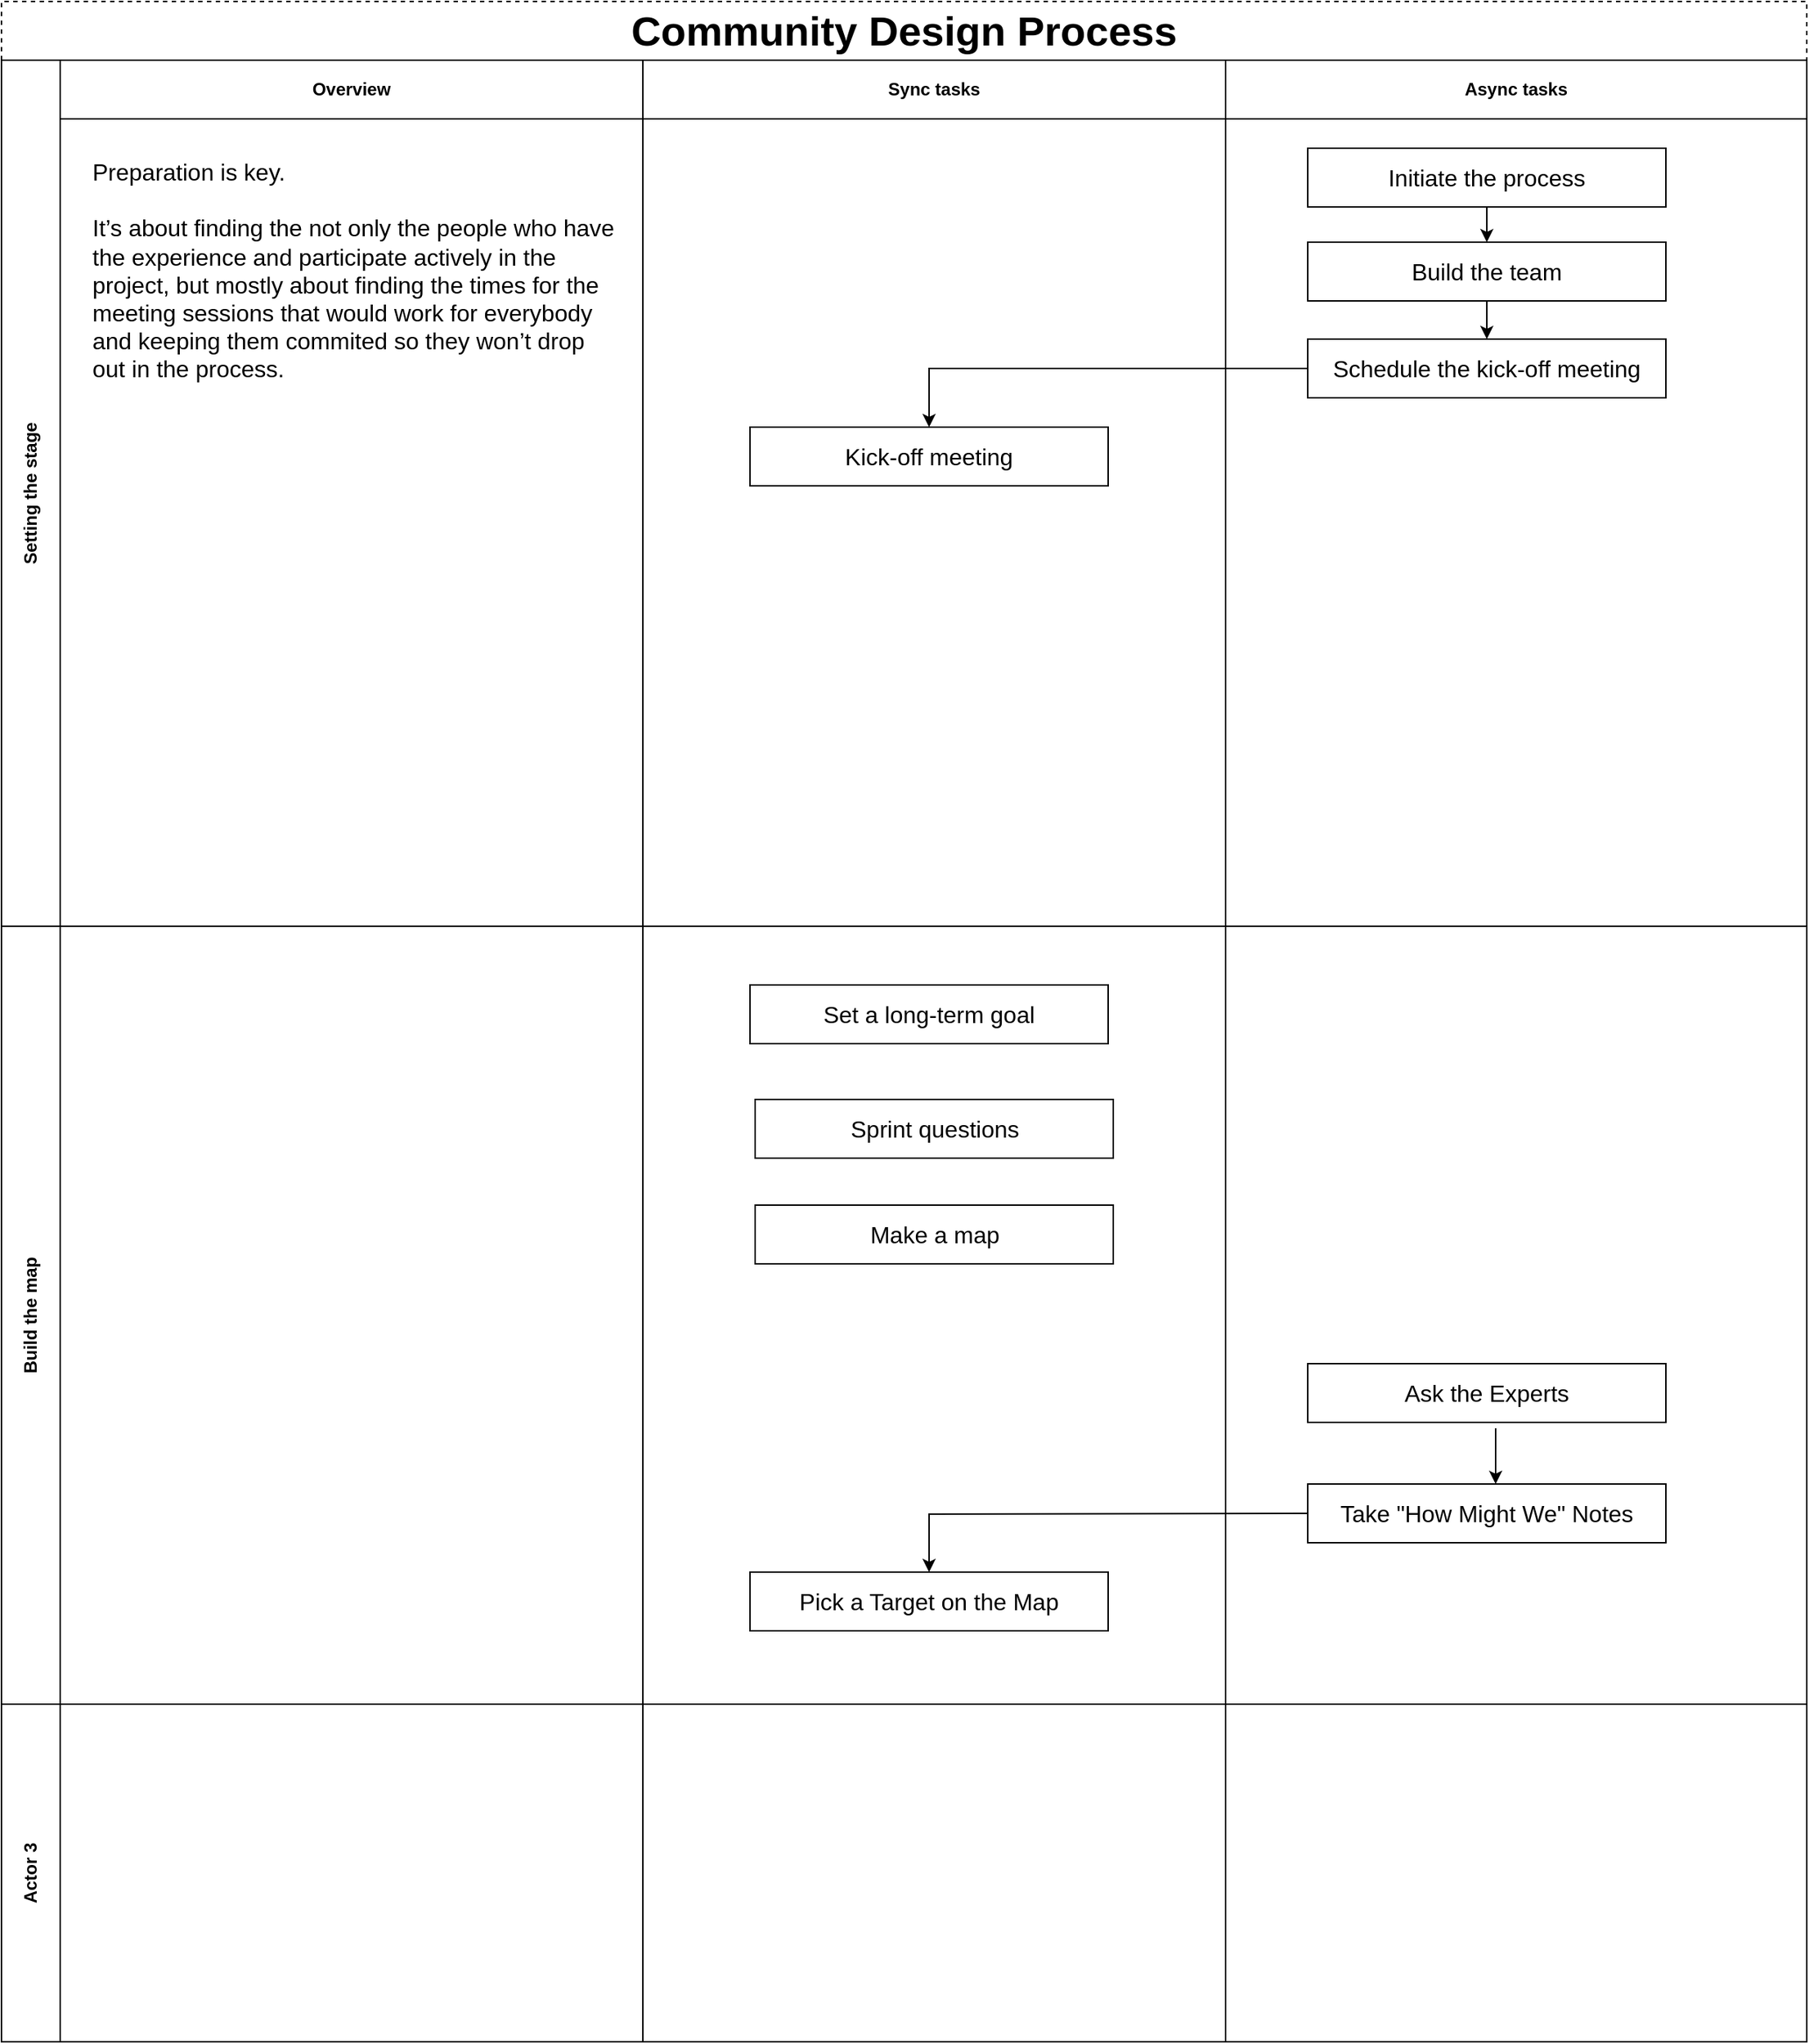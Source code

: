 <mxfile version="13.3.0" type="github">
  <diagram id="Dsz-gqt5UsPoLiR_0gt5" name="Page-1">
    <mxGraphModel dx="1662" dy="771" grid="1" gridSize="10" guides="1" tooltips="1" connect="1" arrows="1" fold="1" page="1" pageScale="1" pageWidth="827" pageHeight="1169" math="0" shadow="0">
      <root>
        <mxCell id="0" />
        <mxCell id="1" parent="0" />
        <mxCell id="5pwWrits99L5pKd2EafA-10" value="Community Design Process" style="shape=table;childLayout=tableLayout;rowLines=0;columnLines=0;startSize=40;html=1;whiteSpace=wrap;collapsible=0;recursiveResize=0;expand=0;pointerEvents=0;fontStyle=1;align=center;dashed=1;fillColor=none;fontFamily=Helvetica;fontSize=28;" parent="1" vertex="1">
          <mxGeometry width="1230" height="1390" as="geometry" />
        </mxCell>
        <mxCell id="5pwWrits99L5pKd2EafA-11" value="&lt;div&gt;Setting the stage&lt;/div&gt;" style="swimlane;horizontal=0;points=[[0,0.5],[1,0.5]];portConstraint=eastwest;startSize=40;html=1;whiteSpace=wrap;collapsible=0;recursiveResize=0;expand=0;pointerEvents=0;fontStyle=1" parent="5pwWrits99L5pKd2EafA-10" vertex="1">
          <mxGeometry y="40" width="1230" height="590" as="geometry" />
        </mxCell>
        <mxCell id="5pwWrits99L5pKd2EafA-14" value="Overview" style="swimlane;connectable=0;startSize=40;html=1;whiteSpace=wrap;collapsible=0;recursiveResize=0;expand=0;pointerEvents=0;" parent="5pwWrits99L5pKd2EafA-11" vertex="1">
          <mxGeometry x="40" width="397" height="590" as="geometry" />
        </mxCell>
        <mxCell id="5pwWrits99L5pKd2EafA-12" value="Sync tasks" style="swimlane;connectable=0;startSize=40;html=1;whiteSpace=wrap;collapsible=0;recursiveResize=0;expand=0;pointerEvents=0;" parent="5pwWrits99L5pKd2EafA-11" vertex="1">
          <mxGeometry x="437" width="397" height="590" as="geometry" />
        </mxCell>
        <mxCell id="5pwWrits99L5pKd2EafA-41" value="Kick-off meeting" style="rounded=0;whiteSpace=wrap;html=1;fillColor=none;fontFamily=Helvetica;fontSize=16;" parent="5pwWrits99L5pKd2EafA-12" vertex="1">
          <mxGeometry x="73" y="250" width="244" height="40" as="geometry" />
        </mxCell>
        <mxCell id="5pwWrits99L5pKd2EafA-13" value="Async tasks" style="swimlane;connectable=0;startSize=40;html=1;whiteSpace=wrap;collapsible=0;recursiveResize=0;expand=0;pointerEvents=0;" parent="5pwWrits99L5pKd2EafA-11" vertex="1">
          <mxGeometry x="834" width="396" height="590" as="geometry" />
        </mxCell>
        <mxCell id="5pwWrits99L5pKd2EafA-35" value="Initiate the process" style="rounded=0;whiteSpace=wrap;html=1;fillColor=none;fontFamily=Helvetica;fontSize=16;" parent="5pwWrits99L5pKd2EafA-13" vertex="1">
          <mxGeometry x="56" y="60" width="244" height="40" as="geometry" />
        </mxCell>
        <mxCell id="5pwWrits99L5pKd2EafA-36" value="Build the team" style="rounded=0;whiteSpace=wrap;html=1;fillColor=none;fontFamily=Helvetica;fontSize=16;" parent="5pwWrits99L5pKd2EafA-13" vertex="1">
          <mxGeometry x="56" y="124" width="244" height="40" as="geometry" />
        </mxCell>
        <mxCell id="5pwWrits99L5pKd2EafA-37" value="Schedule the kick-off meeting" style="rounded=0;whiteSpace=wrap;html=1;fillColor=none;fontFamily=Helvetica;fontSize=16;" parent="5pwWrits99L5pKd2EafA-13" vertex="1">
          <mxGeometry x="56" y="190" width="244" height="40" as="geometry" />
        </mxCell>
        <mxCell id="5pwWrits99L5pKd2EafA-38" value="" style="endArrow=classic;html=1;fontFamily=Helvetica;fontSize=16;exitX=0.5;exitY=1;exitDx=0;exitDy=0;entryX=0.5;entryY=0;entryDx=0;entryDy=0;" parent="5pwWrits99L5pKd2EafA-13" source="5pwWrits99L5pKd2EafA-35" target="5pwWrits99L5pKd2EafA-36" edge="1">
          <mxGeometry width="50" height="50" relative="1" as="geometry">
            <mxPoint x="-214" y="340" as="sourcePoint" />
            <mxPoint x="-164" y="290" as="targetPoint" />
          </mxGeometry>
        </mxCell>
        <mxCell id="5pwWrits99L5pKd2EafA-39" value="" style="endArrow=classic;html=1;fontFamily=Helvetica;fontSize=16;exitX=0.5;exitY=1;exitDx=0;exitDy=0;entryX=0.5;entryY=0;entryDx=0;entryDy=0;" parent="5pwWrits99L5pKd2EafA-13" source="5pwWrits99L5pKd2EafA-36" target="5pwWrits99L5pKd2EafA-37" edge="1">
          <mxGeometry width="50" height="50" relative="1" as="geometry">
            <mxPoint x="-214" y="340" as="sourcePoint" />
            <mxPoint x="-164" y="290" as="targetPoint" />
          </mxGeometry>
        </mxCell>
        <mxCell id="5pwWrits99L5pKd2EafA-42" style="edgeStyle=orthogonalEdgeStyle;rounded=0;orthogonalLoop=1;jettySize=auto;html=1;fontFamily=Helvetica;fontSize=16;" parent="5pwWrits99L5pKd2EafA-11" source="5pwWrits99L5pKd2EafA-37" target="5pwWrits99L5pKd2EafA-41" edge="1">
          <mxGeometry relative="1" as="geometry" />
        </mxCell>
        <mxCell id="5pwWrits99L5pKd2EafA-15" value="&lt;div&gt;Build the map&lt;/div&gt;" style="swimlane;horizontal=0;points=[[0,0.5],[1,0.5]];portConstraint=eastwest;startSize=40;html=1;whiteSpace=wrap;collapsible=0;recursiveResize=0;expand=0;pointerEvents=0;" parent="5pwWrits99L5pKd2EafA-10" vertex="1">
          <mxGeometry y="630" width="1230" height="530" as="geometry" />
        </mxCell>
        <mxCell id="5pwWrits99L5pKd2EafA-16" value="" style="swimlane;connectable=0;startSize=0;html=1;whiteSpace=wrap;collapsible=0;recursiveResize=0;expand=0;pointerEvents=0;" parent="5pwWrits99L5pKd2EafA-15" vertex="1">
          <mxGeometry x="40" width="397" height="530" as="geometry" />
        </mxCell>
        <mxCell id="5pwWrits99L5pKd2EafA-17" value="" style="swimlane;connectable=0;startSize=0;html=1;whiteSpace=wrap;collapsible=0;recursiveResize=0;expand=0;pointerEvents=0;" parent="5pwWrits99L5pKd2EafA-15" vertex="1">
          <mxGeometry x="437" width="397" height="530" as="geometry" />
        </mxCell>
        <mxCell id="S00J_4SfSphCWk_1wMWL-1" value="Set a long-term goal" style="rounded=0;whiteSpace=wrap;html=1;fillColor=none;fontFamily=Helvetica;fontSize=16;" vertex="1" parent="5pwWrits99L5pKd2EafA-17">
          <mxGeometry x="73" y="40" width="244" height="40" as="geometry" />
        </mxCell>
        <mxCell id="S00J_4SfSphCWk_1wMWL-10" value="&lt;div&gt;Sprint questions&lt;/div&gt;" style="rounded=0;whiteSpace=wrap;html=1;fillColor=none;fontFamily=Helvetica;fontSize=16;" vertex="1" parent="5pwWrits99L5pKd2EafA-17">
          <mxGeometry x="76.5" y="118" width="244" height="40" as="geometry" />
        </mxCell>
        <mxCell id="S00J_4SfSphCWk_1wMWL-12" value="Make a map" style="rounded=0;whiteSpace=wrap;html=1;fillColor=none;fontFamily=Helvetica;fontSize=16;" vertex="1" parent="5pwWrits99L5pKd2EafA-17">
          <mxGeometry x="76.5" y="190" width="244" height="40" as="geometry" />
        </mxCell>
        <mxCell id="S00J_4SfSphCWk_1wMWL-8" value="&lt;div&gt;Pick a Target on the Map&lt;/div&gt;" style="rounded=0;whiteSpace=wrap;html=1;fillColor=none;fontFamily=Helvetica;fontSize=16;" vertex="1" parent="5pwWrits99L5pKd2EafA-17">
          <mxGeometry x="73" y="440" width="244" height="40" as="geometry" />
        </mxCell>
        <mxCell id="S00J_4SfSphCWk_1wMWL-9" style="edgeStyle=orthogonalEdgeStyle;rounded=0;orthogonalLoop=1;jettySize=auto;html=1;fontFamily=Helvetica;fontSize=16;" edge="1" parent="5pwWrits99L5pKd2EafA-17" target="S00J_4SfSphCWk_1wMWL-8">
          <mxGeometry relative="1" as="geometry">
            <mxPoint x="453" y="400" as="sourcePoint" />
          </mxGeometry>
        </mxCell>
        <mxCell id="5pwWrits99L5pKd2EafA-18" value="" style="swimlane;connectable=0;startSize=0;html=1;whiteSpace=wrap;collapsible=0;recursiveResize=0;expand=0;pointerEvents=0;" parent="5pwWrits99L5pKd2EafA-15" vertex="1">
          <mxGeometry x="834" width="396" height="530" as="geometry" />
        </mxCell>
        <mxCell id="S00J_4SfSphCWk_1wMWL-2" value="Ask the Experts" style="rounded=0;whiteSpace=wrap;html=1;fillColor=none;fontFamily=Helvetica;fontSize=16;" vertex="1" parent="5pwWrits99L5pKd2EafA-18">
          <mxGeometry x="56" y="298" width="244" height="40" as="geometry" />
        </mxCell>
        <mxCell id="S00J_4SfSphCWk_1wMWL-7" value="" style="endArrow=classic;html=1;exitX=0.537;exitY=1.1;exitDx=0;exitDy=0;exitPerimeter=0;" edge="1" parent="5pwWrits99L5pKd2EafA-18">
          <mxGeometry width="50" height="50" relative="1" as="geometry">
            <mxPoint x="184.028" y="342" as="sourcePoint" />
            <mxPoint x="184" y="380" as="targetPoint" />
          </mxGeometry>
        </mxCell>
        <mxCell id="S00J_4SfSphCWk_1wMWL-3" value="Take &quot;How Might We&quot; Notes" style="rounded=0;whiteSpace=wrap;html=1;fillColor=none;fontFamily=Helvetica;fontSize=16;" vertex="1" parent="5pwWrits99L5pKd2EafA-18">
          <mxGeometry x="56" y="380" width="244" height="40" as="geometry" />
        </mxCell>
        <mxCell id="5pwWrits99L5pKd2EafA-23" value="Actor 3" style="swimlane;horizontal=0;points=[[0,0.5],[1,0.5]];portConstraint=eastwest;startSize=40;html=1;whiteSpace=wrap;collapsible=0;recursiveResize=0;expand=0;pointerEvents=0;" parent="5pwWrits99L5pKd2EafA-10" vertex="1">
          <mxGeometry y="1160" width="1230" height="230" as="geometry" />
        </mxCell>
        <mxCell id="5pwWrits99L5pKd2EafA-24" value="" style="swimlane;connectable=0;startSize=0;html=1;whiteSpace=wrap;collapsible=0;recursiveResize=0;expand=0;pointerEvents=0;" parent="5pwWrits99L5pKd2EafA-23" vertex="1">
          <mxGeometry x="40" width="397" height="230" as="geometry" />
        </mxCell>
        <mxCell id="5pwWrits99L5pKd2EafA-25" value="" style="swimlane;connectable=0;startSize=0;html=1;whiteSpace=wrap;collapsible=0;recursiveResize=0;expand=0;pointerEvents=0;" parent="5pwWrits99L5pKd2EafA-23" vertex="1">
          <mxGeometry x="437" width="397" height="230" as="geometry" />
        </mxCell>
        <mxCell id="5pwWrits99L5pKd2EafA-26" value="" style="swimlane;connectable=0;startSize=0;html=1;whiteSpace=wrap;collapsible=0;recursiveResize=0;expand=0;pointerEvents=0;" parent="5pwWrits99L5pKd2EafA-23" vertex="1">
          <mxGeometry x="834" width="396" height="230" as="geometry" />
        </mxCell>
        <mxCell id="5pwWrits99L5pKd2EafA-43" value="&lt;div&gt;Preparation is key.&lt;/div&gt;&lt;div&gt;&lt;br&gt;&lt;/div&gt;&lt;div&gt;It’s about finding the not only the people who have the experience and participate actively in the project, but mostly about finding the times for the meeting sessions that would work for everybody and keeping them commited so they won’t drop out in the process.&lt;/div&gt;" style="text;html=1;strokeColor=none;fillColor=none;align=left;verticalAlign=top;whiteSpace=wrap;rounded=0;fontFamily=Helvetica;fontSize=16;horizontal=1;" parent="1" vertex="1">
          <mxGeometry x="60" y="100" width="360" height="180" as="geometry" />
        </mxCell>
      </root>
    </mxGraphModel>
  </diagram>
</mxfile>
